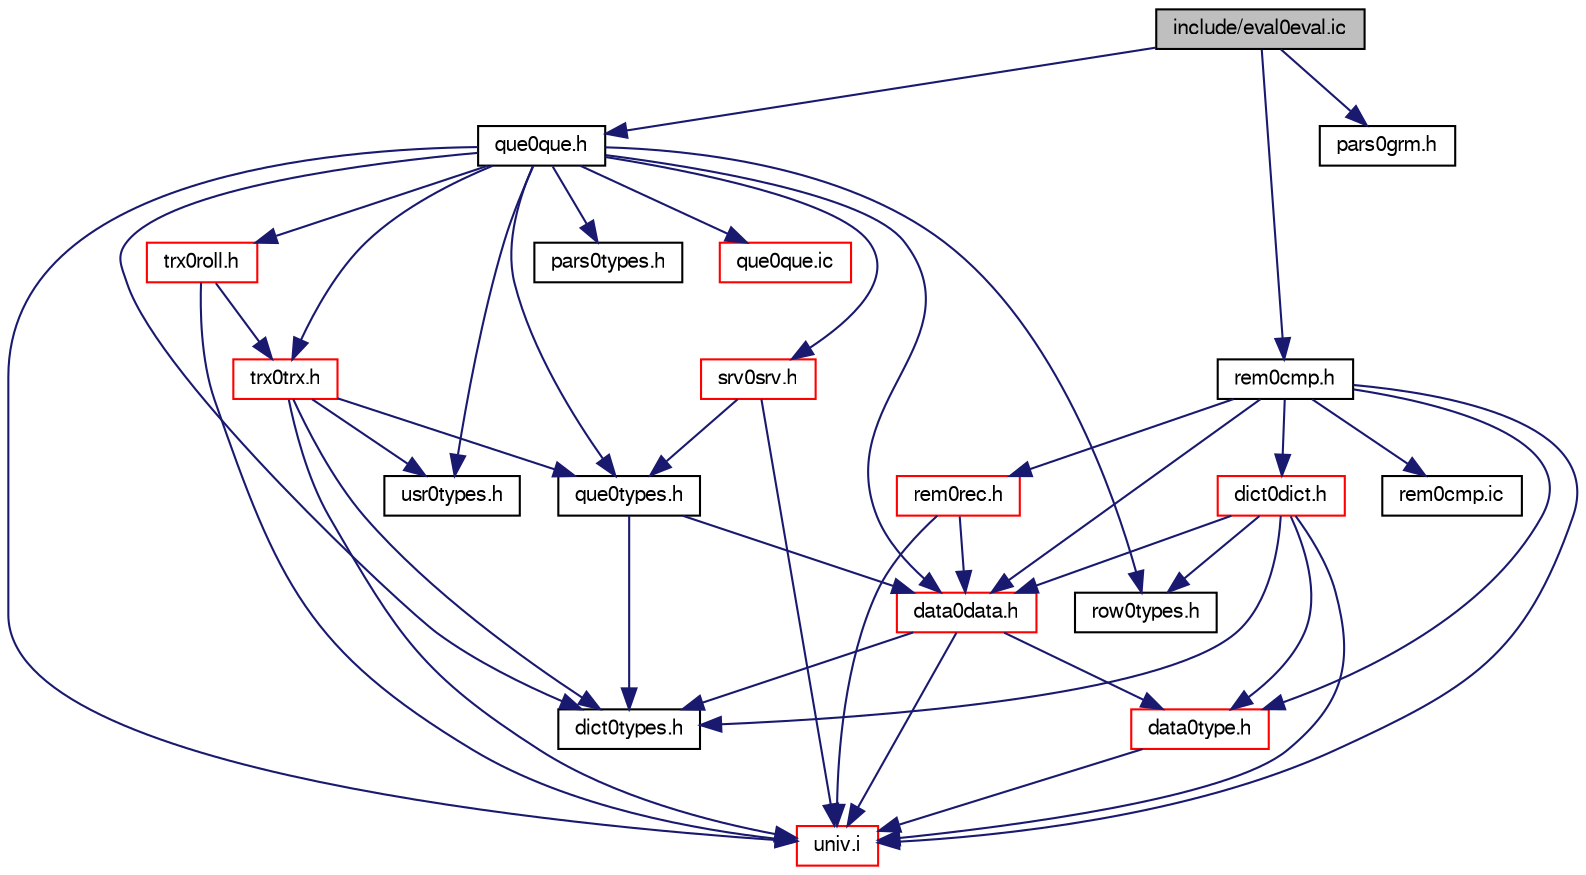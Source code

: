 digraph "include/eval0eval.ic"
{
  bgcolor="transparent";
  edge [fontname="FreeSans",fontsize="10",labelfontname="FreeSans",labelfontsize="10"];
  node [fontname="FreeSans",fontsize="10",shape=record];
  Node1 [label="include/eval0eval.ic",height=0.2,width=0.4,color="black", fillcolor="grey75", style="filled" fontcolor="black"];
  Node1 -> Node2 [color="midnightblue",fontsize="10",style="solid",fontname="FreeSans"];
  Node2 [label="que0que.h",height=0.2,width=0.4,color="black",URL="$que0que_8h.html"];
  Node2 -> Node3 [color="midnightblue",fontsize="10",style="solid",fontname="FreeSans"];
  Node3 [label="univ.i",height=0.2,width=0.4,color="red",URL="$univ_8i.html"];
  Node2 -> Node4 [color="midnightblue",fontsize="10",style="solid",fontname="FreeSans"];
  Node4 [label="data0data.h",height=0.2,width=0.4,color="red",URL="$data0data_8h.html"];
  Node4 -> Node3 [color="midnightblue",fontsize="10",style="solid",fontname="FreeSans"];
  Node4 -> Node5 [color="midnightblue",fontsize="10",style="solid",fontname="FreeSans"];
  Node5 [label="data0type.h",height=0.2,width=0.4,color="red",URL="$data0type_8h.html"];
  Node5 -> Node3 [color="midnightblue",fontsize="10",style="solid",fontname="FreeSans"];
  Node4 -> Node6 [color="midnightblue",fontsize="10",style="solid",fontname="FreeSans"];
  Node6 [label="dict0types.h",height=0.2,width=0.4,color="black",URL="$dict0types_8h.html"];
  Node2 -> Node6 [color="midnightblue",fontsize="10",style="solid",fontname="FreeSans"];
  Node2 -> Node7 [color="midnightblue",fontsize="10",style="solid",fontname="FreeSans"];
  Node7 [label="trx0trx.h",height=0.2,width=0.4,color="red",URL="$trx0trx_8h.html"];
  Node7 -> Node3 [color="midnightblue",fontsize="10",style="solid",fontname="FreeSans"];
  Node7 -> Node6 [color="midnightblue",fontsize="10",style="solid",fontname="FreeSans"];
  Node7 -> Node8 [color="midnightblue",fontsize="10",style="solid",fontname="FreeSans"];
  Node8 [label="usr0types.h",height=0.2,width=0.4,color="black",URL="$usr0types_8h.html"];
  Node7 -> Node9 [color="midnightblue",fontsize="10",style="solid",fontname="FreeSans"];
  Node9 [label="que0types.h",height=0.2,width=0.4,color="black",URL="$que0types_8h.html"];
  Node9 -> Node4 [color="midnightblue",fontsize="10",style="solid",fontname="FreeSans"];
  Node9 -> Node6 [color="midnightblue",fontsize="10",style="solid",fontname="FreeSans"];
  Node2 -> Node10 [color="midnightblue",fontsize="10",style="solid",fontname="FreeSans"];
  Node10 [label="trx0roll.h",height=0.2,width=0.4,color="red",URL="$trx0roll_8h.html"];
  Node10 -> Node3 [color="midnightblue",fontsize="10",style="solid",fontname="FreeSans"];
  Node10 -> Node7 [color="midnightblue",fontsize="10",style="solid",fontname="FreeSans"];
  Node2 -> Node11 [color="midnightblue",fontsize="10",style="solid",fontname="FreeSans"];
  Node11 [label="srv0srv.h",height=0.2,width=0.4,color="red",URL="$srv0srv_8h.html"];
  Node11 -> Node3 [color="midnightblue",fontsize="10",style="solid",fontname="FreeSans"];
  Node11 -> Node9 [color="midnightblue",fontsize="10",style="solid",fontname="FreeSans"];
  Node2 -> Node8 [color="midnightblue",fontsize="10",style="solid",fontname="FreeSans"];
  Node2 -> Node9 [color="midnightblue",fontsize="10",style="solid",fontname="FreeSans"];
  Node2 -> Node12 [color="midnightblue",fontsize="10",style="solid",fontname="FreeSans"];
  Node12 [label="row0types.h",height=0.2,width=0.4,color="black",URL="$row0types_8h.html"];
  Node2 -> Node13 [color="midnightblue",fontsize="10",style="solid",fontname="FreeSans"];
  Node13 [label="pars0types.h",height=0.2,width=0.4,color="black",URL="$pars0types_8h.html"];
  Node2 -> Node14 [color="midnightblue",fontsize="10",style="solid",fontname="FreeSans"];
  Node14 [label="que0que.ic",height=0.2,width=0.4,color="red",URL="$que0que_8ic.html"];
  Node1 -> Node15 [color="midnightblue",fontsize="10",style="solid",fontname="FreeSans"];
  Node15 [label="rem0cmp.h",height=0.2,width=0.4,color="black",URL="$rem0cmp_8h.html"];
  Node15 -> Node3 [color="midnightblue",fontsize="10",style="solid",fontname="FreeSans"];
  Node15 -> Node4 [color="midnightblue",fontsize="10",style="solid",fontname="FreeSans"];
  Node15 -> Node5 [color="midnightblue",fontsize="10",style="solid",fontname="FreeSans"];
  Node15 -> Node16 [color="midnightblue",fontsize="10",style="solid",fontname="FreeSans"];
  Node16 [label="dict0dict.h",height=0.2,width=0.4,color="red",URL="$dict0dict_8h.html"];
  Node16 -> Node3 [color="midnightblue",fontsize="10",style="solid",fontname="FreeSans"];
  Node16 -> Node6 [color="midnightblue",fontsize="10",style="solid",fontname="FreeSans"];
  Node16 -> Node5 [color="midnightblue",fontsize="10",style="solid",fontname="FreeSans"];
  Node16 -> Node4 [color="midnightblue",fontsize="10",style="solid",fontname="FreeSans"];
  Node16 -> Node12 [color="midnightblue",fontsize="10",style="solid",fontname="FreeSans"];
  Node15 -> Node17 [color="midnightblue",fontsize="10",style="solid",fontname="FreeSans"];
  Node17 [label="rem0rec.h",height=0.2,width=0.4,color="red",URL="$rem0rec_8h.html"];
  Node17 -> Node3 [color="midnightblue",fontsize="10",style="solid",fontname="FreeSans"];
  Node17 -> Node4 [color="midnightblue",fontsize="10",style="solid",fontname="FreeSans"];
  Node15 -> Node18 [color="midnightblue",fontsize="10",style="solid",fontname="FreeSans"];
  Node18 [label="rem0cmp.ic",height=0.2,width=0.4,color="black",URL="$rem0cmp_8ic.html"];
  Node1 -> Node19 [color="midnightblue",fontsize="10",style="solid",fontname="FreeSans"];
  Node19 [label="pars0grm.h",height=0.2,width=0.4,color="black",URL="$pars0grm_8h_source.html"];
}
